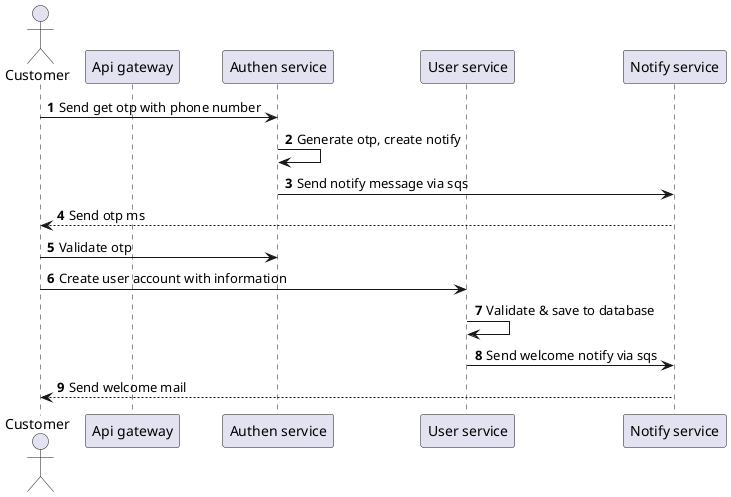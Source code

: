 @startuml
'https://plantuml.com/sequence-diagram


actor Customer as customer
participant "Api gateway" as gw
participant "Authen service" as authService
participant "User service" as userService
participant "Notify service" as notifyService


autonumber

customer -> authService: Send get otp with phone number

authService -> authService: Generate otp, create notify

authService -> notifyService: Send notify message via sqs

notifyService --> customer: Send otp ms

customer -> authService: Validate otp

customer -> userService: Create user account with information

userService -> userService: Validate & save to database

userService -> notifyService: Send welcome notify via sqs

notifyService --> customer: Send welcome mail
@enduml